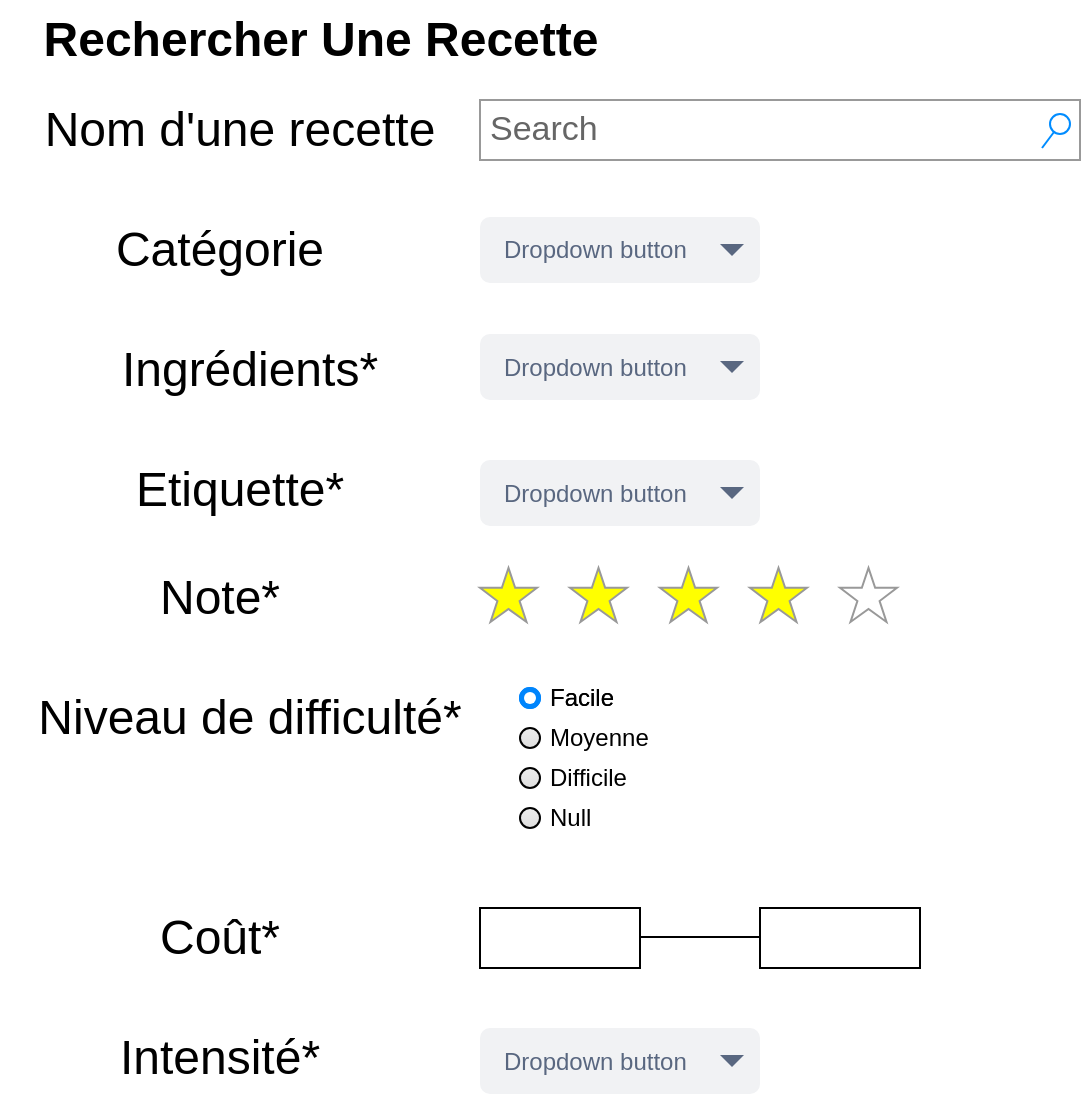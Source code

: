 <mxfile version="25.0.3">
  <diagram name="第 1 页" id="nqGPiwXNIymZ_IL6BkIG">
    <mxGraphModel dx="984" dy="608" grid="1" gridSize="10" guides="1" tooltips="1" connect="1" arrows="1" fold="1" page="1" pageScale="1" pageWidth="827" pageHeight="1169" math="0" shadow="0">
      <root>
        <mxCell id="0" />
        <mxCell id="1" parent="0" />
        <mxCell id="MwWSzZCnPVQ0mqiynxkE-2" value="Rechercher Une Recette" style="text;strokeColor=none;fillColor=none;html=1;fontSize=24;fontStyle=1;verticalAlign=middle;align=center;" parent="1" vertex="1">
          <mxGeometry x="90" y="10" width="140" height="40" as="geometry" />
        </mxCell>
        <mxCell id="MwWSzZCnPVQ0mqiynxkE-5" value="Search" style="strokeWidth=1;shadow=0;dashed=0;align=center;html=1;shape=mxgraph.mockup.forms.searchBox;strokeColor=#999999;mainText=;strokeColor2=#008cff;fontColor=#666666;fontSize=17;align=left;spacingLeft=3;whiteSpace=wrap;" parent="1" vertex="1">
          <mxGeometry x="240" y="60" width="300" height="30" as="geometry" />
        </mxCell>
        <mxCell id="MwWSzZCnPVQ0mqiynxkE-12" value="&lt;font style=&quot;font-size: 24px;&quot;&gt;Nom d&#39;une recette&lt;/font&gt;" style="text;html=1;align=center;verticalAlign=middle;whiteSpace=wrap;rounded=0;" parent="1" vertex="1">
          <mxGeometry y="60" width="240" height="30" as="geometry" />
        </mxCell>
        <mxCell id="MwWSzZCnPVQ0mqiynxkE-21" value="&lt;font style=&quot;font-size: 24px;&quot;&gt;Catégorie&lt;/font&gt;" style="text;html=1;align=center;verticalAlign=middle;whiteSpace=wrap;rounded=0;" parent="1" vertex="1">
          <mxGeometry x="10" y="120" width="200" height="30" as="geometry" />
        </mxCell>
        <mxCell id="MwWSzZCnPVQ0mqiynxkE-68" value="Dropdown button" style="rounded=1;fillColor=#F1F2F4;strokeColor=none;html=1;whiteSpace=wrap;fontColor=#596780;align=left;fontSize=12;spacingLeft=10;sketch=0;" parent="1" vertex="1">
          <mxGeometry x="240" y="118.5" width="140" height="33" as="geometry" />
        </mxCell>
        <mxCell id="MwWSzZCnPVQ0mqiynxkE-69" value="" style="shape=triangle;direction=south;fillColor=#596780;strokeColor=none;html=1;sketch=0;" parent="MwWSzZCnPVQ0mqiynxkE-68" vertex="1">
          <mxGeometry x="1" y="0.5" width="12" height="6" relative="1" as="geometry">
            <mxPoint x="-20" y="-3" as="offset" />
          </mxGeometry>
        </mxCell>
        <mxCell id="MwWSzZCnPVQ0mqiynxkE-70" value="&lt;font style=&quot;font-size: 24px;&quot;&gt;Etiquette*&lt;/font&gt;" style="text;html=1;align=center;verticalAlign=middle;whiteSpace=wrap;rounded=0;" parent="1" vertex="1">
          <mxGeometry x="90" y="240" width="60" height="30" as="geometry" />
        </mxCell>
        <mxCell id="MwWSzZCnPVQ0mqiynxkE-71" value="&lt;font style=&quot;font-size: 24px;&quot;&gt;Note*&lt;/font&gt;" style="text;html=1;align=center;verticalAlign=middle;whiteSpace=wrap;rounded=0;" parent="1" vertex="1">
          <mxGeometry x="80" y="294" width="60" height="30" as="geometry" />
        </mxCell>
        <mxCell id="MwWSzZCnPVQ0mqiynxkE-73" value="Dropdown button" style="rounded=1;fillColor=#F1F2F4;strokeColor=none;html=1;whiteSpace=wrap;fontColor=#596780;align=left;fontSize=12;spacingLeft=10;sketch=0;" parent="1" vertex="1">
          <mxGeometry x="240" y="240" width="140" height="33" as="geometry" />
        </mxCell>
        <mxCell id="MwWSzZCnPVQ0mqiynxkE-74" value="" style="shape=triangle;direction=south;fillColor=#596780;strokeColor=none;html=1;sketch=0;" parent="MwWSzZCnPVQ0mqiynxkE-73" vertex="1">
          <mxGeometry x="1" y="0.5" width="12" height="6" relative="1" as="geometry">
            <mxPoint x="-20" y="-3" as="offset" />
          </mxGeometry>
        </mxCell>
        <mxCell id="MwWSzZCnPVQ0mqiynxkE-89" value="" style="verticalLabelPosition=bottom;shadow=0;dashed=0;align=center;html=1;verticalAlign=top;strokeWidth=1;shape=mxgraph.mockup.misc.rating;strokeColor=#999999;fillColor=#ffff00;emptyFillColor=#ffffff;grade=4;ratingScale=5;ratingStyle=star;" parent="1" vertex="1">
          <mxGeometry x="240" y="294" width="225" height="30" as="geometry" />
        </mxCell>
        <mxCell id="MwWSzZCnPVQ0mqiynxkE-90" value="&lt;font style=&quot;font-size: 24px;&quot;&gt;Niveau de difficulté*&lt;/font&gt;" style="text;html=1;align=center;verticalAlign=middle;whiteSpace=wrap;rounded=0;" parent="1" vertex="1">
          <mxGeometry x="10" y="354" width="230" height="30" as="geometry" />
        </mxCell>
        <mxCell id="MwWSzZCnPVQ0mqiynxkE-91" value="&lt;font style=&quot;font-size: 24px;&quot;&gt;Coût*&lt;/font&gt;" style="text;html=1;align=center;verticalAlign=middle;whiteSpace=wrap;rounded=0;" parent="1" vertex="1">
          <mxGeometry x="80" y="464" width="60" height="30" as="geometry" />
        </mxCell>
        <mxCell id="MwWSzZCnPVQ0mqiynxkE-92" value="&lt;font style=&quot;font-size: 24px;&quot;&gt;Intensité*&lt;/font&gt;" style="text;html=1;align=center;verticalAlign=middle;whiteSpace=wrap;rounded=0;" parent="1" vertex="1">
          <mxGeometry x="80" y="524" width="60" height="30" as="geometry" />
        </mxCell>
        <mxCell id="R2gYlSWYlyd8Y3aBplWm-6" value="Facile" style="html=1;shadow=0;dashed=0;shape=mxgraph.bootstrap.radioButton2;labelPosition=right;verticalLabelPosition=middle;align=left;verticalAlign=middle;gradientColor=#DEDEDE;fillColor=#EDEDED;checked=1;spacing=5;checkedFill=#0085FC;checkedStroke=#ffffff;sketch=0;" parent="1" vertex="1">
          <mxGeometry x="260" y="354" width="10" height="10" as="geometry" />
        </mxCell>
        <mxCell id="R2gYlSWYlyd8Y3aBplWm-7" value="Moyenne" style="html=1;shadow=0;dashed=0;shape=mxgraph.bootstrap.radioButton2;labelPosition=right;verticalLabelPosition=middle;align=left;verticalAlign=middle;gradientColor=#DEDEDE;fillColor=#EDEDED;checked=0;spacing=5;checkedFill=#0085FC;checkedStroke=#ffffff;sketch=0;" parent="1" vertex="1">
          <mxGeometry x="260" y="374" width="10" height="10" as="geometry" />
        </mxCell>
        <mxCell id="R2gYlSWYlyd8Y3aBplWm-8" value="Difficile" style="html=1;shadow=0;dashed=0;shape=mxgraph.bootstrap.radioButton2;labelPosition=right;verticalLabelPosition=middle;align=left;verticalAlign=middle;gradientColor=#DEDEDE;fillColor=#EDEDED;checked=0;spacing=5;fontColor=#000000;checkedFill=#0085FC;checkedStroke=#ffffff;sketch=0;" parent="1" vertex="1">
          <mxGeometry x="260" y="394" width="10" height="10" as="geometry" />
        </mxCell>
        <mxCell id="R2gYlSWYlyd8Y3aBplWm-10" value="" style="rounded=0;whiteSpace=wrap;html=1;points=[[0,0,0,0,0],[0,0.25,0,0,0],[0,0.5,0,0,0],[0,0.75,0,0,0],[0,1,0,0,0],[0.25,0,0,0,0],[0.25,1,0,0,0],[0.5,0,0,0,0],[0.5,1,0,0,0],[0.75,0,0,0,0],[0.75,1,0,0,0],[1,0,0,0,0],[1,0.25,0,0,0],[1,0.5,0,0,0],[1,0.75,0,0,0],[1,1,0,0,0]];" parent="1" vertex="1">
          <mxGeometry x="240" y="464" width="80" height="30" as="geometry" />
        </mxCell>
        <mxCell id="R2gYlSWYlyd8Y3aBplWm-11" value="" style="rounded=0;whiteSpace=wrap;html=1;" parent="1" vertex="1">
          <mxGeometry x="380" y="464" width="80" height="30" as="geometry" />
        </mxCell>
        <mxCell id="R2gYlSWYlyd8Y3aBplWm-12" value="" style="endArrow=none;html=1;rounded=0;" parent="1" edge="1">
          <mxGeometry width="50" height="50" relative="1" as="geometry">
            <mxPoint x="320" y="478.5" as="sourcePoint" />
            <mxPoint x="380" y="478.5" as="targetPoint" />
          </mxGeometry>
        </mxCell>
        <mxCell id="R2gYlSWYlyd8Y3aBplWm-13" value="Dropdown button" style="rounded=1;fillColor=#F1F2F4;strokeColor=none;html=1;whiteSpace=wrap;fontColor=#596780;align=left;fontSize=12;spacingLeft=10;sketch=0;" parent="1" vertex="1">
          <mxGeometry x="240" y="524" width="140" height="33" as="geometry" />
        </mxCell>
        <mxCell id="R2gYlSWYlyd8Y3aBplWm-14" value="" style="shape=triangle;direction=south;fillColor=#596780;strokeColor=none;html=1;sketch=0;" parent="R2gYlSWYlyd8Y3aBplWm-13" vertex="1">
          <mxGeometry x="1" y="0.5" width="12" height="6" relative="1" as="geometry">
            <mxPoint x="-20" y="-3" as="offset" />
          </mxGeometry>
        </mxCell>
        <mxCell id="R2gYlSWYlyd8Y3aBplWm-15" value="Facile" style="html=1;shadow=0;dashed=0;shape=mxgraph.bootstrap.radioButton2;labelPosition=right;verticalLabelPosition=middle;align=left;verticalAlign=middle;gradientColor=#DEDEDE;fillColor=#EDEDED;checked=1;spacing=5;checkedFill=#0085FC;checkedStroke=#ffffff;sketch=0;" parent="1" vertex="1">
          <mxGeometry x="260" y="354" width="10" height="10" as="geometry" />
        </mxCell>
        <mxCell id="R2gYlSWYlyd8Y3aBplWm-18" value="Null" style="html=1;shadow=0;dashed=0;shape=mxgraph.bootstrap.radioButton2;labelPosition=right;verticalLabelPosition=middle;align=left;verticalAlign=middle;gradientColor=#DEDEDE;fillColor=#EDEDED;checked=0;spacing=5;checkedFill=#0085FC;checkedStroke=#ffffff;sketch=0;" parent="1" vertex="1">
          <mxGeometry x="260" y="414" width="10" height="10" as="geometry" />
        </mxCell>
        <mxCell id="R2gYlSWYlyd8Y3aBplWm-19" value="&lt;font style=&quot;font-size: 24px;&quot;&gt;Ingrédients*&lt;/font&gt;" style="text;html=1;align=center;verticalAlign=middle;whiteSpace=wrap;rounded=0;" parent="1" vertex="1">
          <mxGeometry x="95" y="180" width="60" height="30" as="geometry" />
        </mxCell>
        <mxCell id="R2gYlSWYlyd8Y3aBplWm-21" value="Dropdown button" style="rounded=1;fillColor=#F1F2F4;strokeColor=none;html=1;whiteSpace=wrap;fontColor=#596780;align=left;fontSize=12;spacingLeft=10;sketch=0;" parent="1" vertex="1">
          <mxGeometry x="240" y="177" width="140" height="33" as="geometry" />
        </mxCell>
        <mxCell id="R2gYlSWYlyd8Y3aBplWm-22" value="" style="shape=triangle;direction=south;fillColor=#596780;strokeColor=none;html=1;sketch=0;" parent="R2gYlSWYlyd8Y3aBplWm-21" vertex="1">
          <mxGeometry x="1" y="0.5" width="12" height="6" relative="1" as="geometry">
            <mxPoint x="-20" y="-3" as="offset" />
          </mxGeometry>
        </mxCell>
      </root>
    </mxGraphModel>
  </diagram>
</mxfile>
